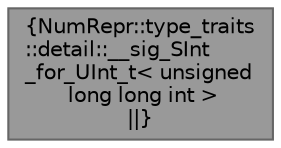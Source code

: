 digraph "NumRepr::type_traits::detail::__sig_SInt_for_UInt_t&lt; unsigned long long int &gt;"
{
 // INTERACTIVE_SVG=YES
 // LATEX_PDF_SIZE
  bgcolor="transparent";
  edge [fontname=Helvetica,fontsize=10,labelfontname=Helvetica,labelfontsize=10];
  node [fontname=Helvetica,fontsize=10,shape=box,height=0.2,width=0.4];
  Node1 [label="{NumRepr::type_traits\l::detail::__sig_SInt\l_for_UInt_t\< unsigned\l long long int \>\n||}",height=0.2,width=0.4,color="gray40", fillcolor="grey60", style="filled", fontcolor="black",tooltip=" "];
}
